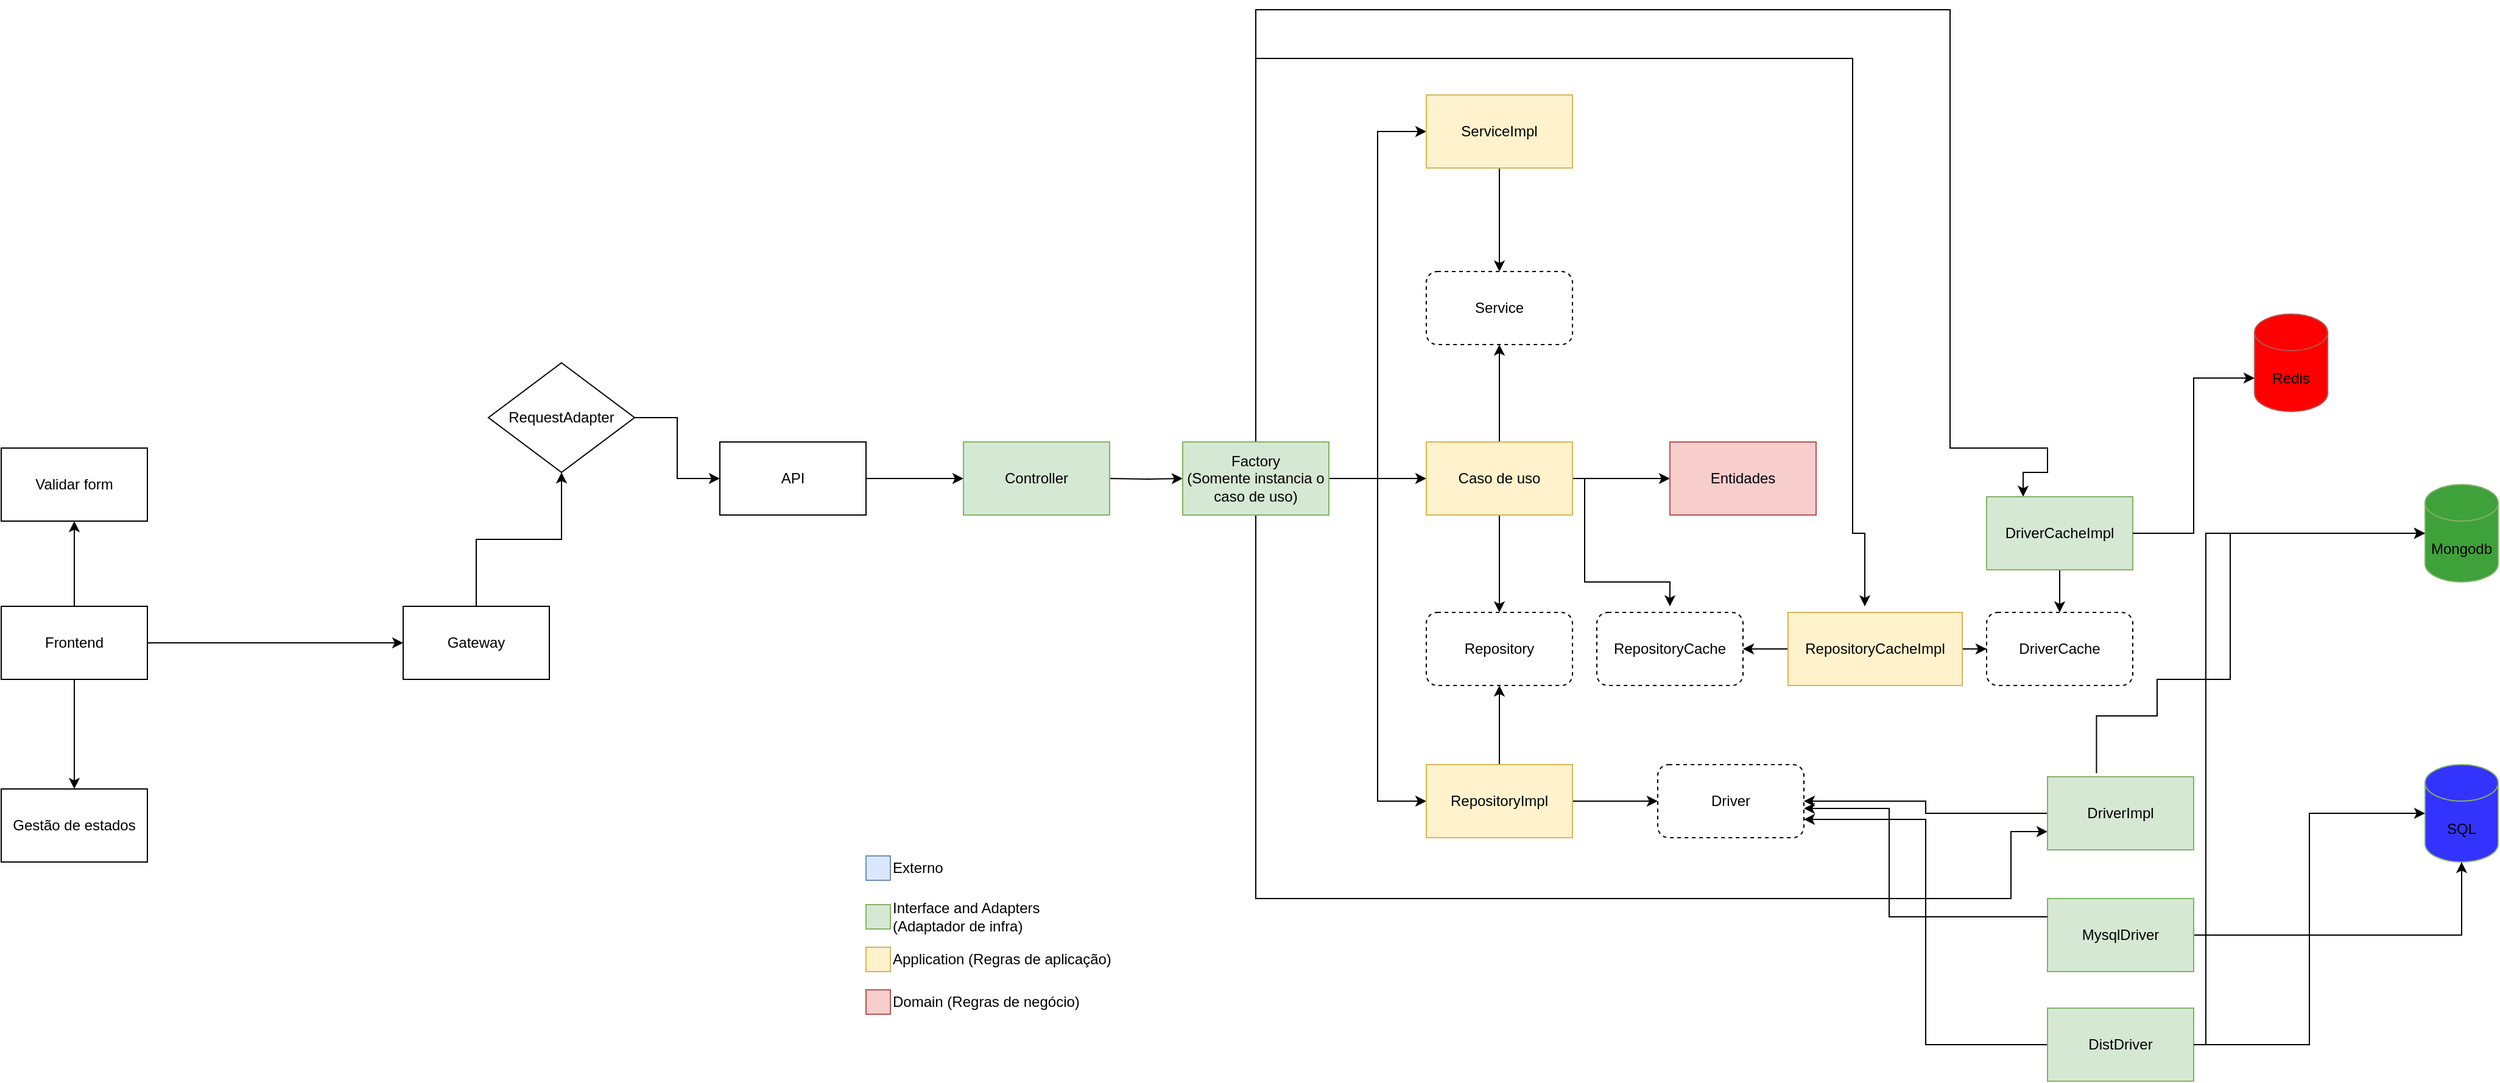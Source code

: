 <mxfile version="24.7.7" pages="3">
  <diagram name="System Design" id="6cRKRHS0Mt47kTxE4l_i">
    <mxGraphModel dx="3761" dy="1746" grid="1" gridSize="10" guides="1" tooltips="1" connect="1" arrows="1" fold="1" page="1" pageScale="1" pageWidth="827" pageHeight="1169" math="0" shadow="0">
      <root>
        <mxCell id="0" />
        <mxCell id="1" parent="0" />
        <mxCell id="pwcdmnD7WaS4--fHxF0F-2" value="" style="edgeStyle=orthogonalEdgeStyle;rounded=0;orthogonalLoop=1;jettySize=auto;html=1;" edge="1" parent="1" source="cg1SB6CZ1te5wW3aunCg-5" target="pwcdmnD7WaS4--fHxF0F-1">
          <mxGeometry relative="1" as="geometry" />
        </mxCell>
        <mxCell id="pwcdmnD7WaS4--fHxF0F-4" value="" style="edgeStyle=orthogonalEdgeStyle;rounded=0;orthogonalLoop=1;jettySize=auto;html=1;" edge="1" parent="1" source="cg1SB6CZ1te5wW3aunCg-5" target="pwcdmnD7WaS4--fHxF0F-3">
          <mxGeometry relative="1" as="geometry" />
        </mxCell>
        <mxCell id="pwcdmnD7WaS4--fHxF0F-6" value="" style="edgeStyle=orthogonalEdgeStyle;rounded=0;orthogonalLoop=1;jettySize=auto;html=1;" edge="1" parent="1" source="cg1SB6CZ1te5wW3aunCg-5" target="pwcdmnD7WaS4--fHxF0F-5">
          <mxGeometry relative="1" as="geometry" />
        </mxCell>
        <mxCell id="cg1SB6CZ1te5wW3aunCg-5" value="Frontend" style="rounded=0;whiteSpace=wrap;html=1;" parent="1" vertex="1">
          <mxGeometry x="-640" y="635" width="120" height="60" as="geometry" />
        </mxCell>
        <mxCell id="pwcdmnD7WaS4--fHxF0F-1" value="Validar form" style="rounded=0;whiteSpace=wrap;html=1;" vertex="1" parent="1">
          <mxGeometry x="-640" y="505" width="120" height="60" as="geometry" />
        </mxCell>
        <mxCell id="pwcdmnD7WaS4--fHxF0F-3" value="Gestão de estados" style="rounded=0;whiteSpace=wrap;html=1;" vertex="1" parent="1">
          <mxGeometry x="-640" y="785" width="120" height="60" as="geometry" />
        </mxCell>
        <mxCell id="pwcdmnD7WaS4--fHxF0F-8" value="" style="edgeStyle=orthogonalEdgeStyle;rounded=0;orthogonalLoop=1;jettySize=auto;html=1;" edge="1" parent="1" source="pwcdmnD7WaS4--fHxF0F-5" target="pwcdmnD7WaS4--fHxF0F-7">
          <mxGeometry relative="1" as="geometry" />
        </mxCell>
        <mxCell id="pwcdmnD7WaS4--fHxF0F-5" value="Gateway" style="rounded=0;whiteSpace=wrap;html=1;" vertex="1" parent="1">
          <mxGeometry x="-310" y="635" width="120" height="60" as="geometry" />
        </mxCell>
        <mxCell id="pwcdmnD7WaS4--fHxF0F-10" value="" style="edgeStyle=orthogonalEdgeStyle;rounded=0;orthogonalLoop=1;jettySize=auto;html=1;" edge="1" parent="1" source="pwcdmnD7WaS4--fHxF0F-7" target="pwcdmnD7WaS4--fHxF0F-9">
          <mxGeometry relative="1" as="geometry" />
        </mxCell>
        <mxCell id="pwcdmnD7WaS4--fHxF0F-7" value="RequestAdapter" style="rhombus;whiteSpace=wrap;html=1;rounded=0;" vertex="1" parent="1">
          <mxGeometry x="-240" y="435" width="120" height="90" as="geometry" />
        </mxCell>
        <mxCell id="pwcdmnD7WaS4--fHxF0F-12" value="" style="edgeStyle=orthogonalEdgeStyle;rounded=0;orthogonalLoop=1;jettySize=auto;html=1;" edge="1" parent="1" source="pwcdmnD7WaS4--fHxF0F-9" target="pwcdmnD7WaS4--fHxF0F-11">
          <mxGeometry relative="1" as="geometry" />
        </mxCell>
        <mxCell id="pwcdmnD7WaS4--fHxF0F-9" value="API" style="whiteSpace=wrap;html=1;rounded=0;" vertex="1" parent="1">
          <mxGeometry x="-50" y="500" width="120" height="60" as="geometry" />
        </mxCell>
        <mxCell id="pwcdmnD7WaS4--fHxF0F-14" value="" style="edgeStyle=orthogonalEdgeStyle;rounded=0;orthogonalLoop=1;jettySize=auto;html=1;" edge="1" parent="1" target="pwcdmnD7WaS4--fHxF0F-13">
          <mxGeometry relative="1" as="geometry">
            <mxPoint x="270" y="530" as="sourcePoint" />
          </mxGeometry>
        </mxCell>
        <mxCell id="pwcdmnD7WaS4--fHxF0F-11" value="Controller" style="whiteSpace=wrap;html=1;rounded=0;fillColor=#d5e8d4;strokeColor=#82b366;" vertex="1" parent="1">
          <mxGeometry x="150" y="500" width="120" height="60" as="geometry" />
        </mxCell>
        <mxCell id="pwcdmnD7WaS4--fHxF0F-16" value="" style="edgeStyle=orthogonalEdgeStyle;rounded=0;orthogonalLoop=1;jettySize=auto;html=1;" edge="1" parent="1" source="pwcdmnD7WaS4--fHxF0F-13" target="pwcdmnD7WaS4--fHxF0F-15">
          <mxGeometry relative="1" as="geometry" />
        </mxCell>
        <mxCell id="pwcdmnD7WaS4--fHxF0F-33" style="edgeStyle=orthogonalEdgeStyle;rounded=0;orthogonalLoop=1;jettySize=auto;html=1;entryX=0;entryY=0.5;entryDx=0;entryDy=0;" edge="1" parent="1" source="pwcdmnD7WaS4--fHxF0F-13" target="pwcdmnD7WaS4--fHxF0F-27">
          <mxGeometry relative="1" as="geometry" />
        </mxCell>
        <mxCell id="pwcdmnD7WaS4--fHxF0F-34" style="edgeStyle=orthogonalEdgeStyle;rounded=0;orthogonalLoop=1;jettySize=auto;html=1;entryX=0;entryY=0.5;entryDx=0;entryDy=0;" edge="1" parent="1" source="pwcdmnD7WaS4--fHxF0F-13" target="pwcdmnD7WaS4--fHxF0F-29">
          <mxGeometry relative="1" as="geometry" />
        </mxCell>
        <mxCell id="pwcdmnD7WaS4--fHxF0F-35" style="edgeStyle=orthogonalEdgeStyle;rounded=0;orthogonalLoop=1;jettySize=auto;html=1;entryX=0;entryY=0.75;entryDx=0;entryDy=0;" edge="1" parent="1" source="pwcdmnD7WaS4--fHxF0F-13" target="pwcdmnD7WaS4--fHxF0F-23">
          <mxGeometry relative="1" as="geometry">
            <Array as="points">
              <mxPoint x="390" y="875" />
              <mxPoint x="1010" y="875" />
              <mxPoint x="1010" y="820" />
            </Array>
          </mxGeometry>
        </mxCell>
        <mxCell id="pwcdmnD7WaS4--fHxF0F-46" style="edgeStyle=orthogonalEdgeStyle;rounded=0;orthogonalLoop=1;jettySize=auto;html=1;" edge="1" parent="1" source="pwcdmnD7WaS4--fHxF0F-13">
          <mxGeometry relative="1" as="geometry">
            <mxPoint x="890" y="635" as="targetPoint" />
            <Array as="points">
              <mxPoint x="390" y="185" />
              <mxPoint x="880" y="185" />
              <mxPoint x="880" y="575" />
              <mxPoint x="890" y="575" />
            </Array>
          </mxGeometry>
        </mxCell>
        <mxCell id="pwcdmnD7WaS4--fHxF0F-47" style="edgeStyle=orthogonalEdgeStyle;rounded=0;orthogonalLoop=1;jettySize=auto;html=1;entryX=0.25;entryY=0;entryDx=0;entryDy=0;" edge="1" parent="1" source="pwcdmnD7WaS4--fHxF0F-13" target="pwcdmnD7WaS4--fHxF0F-43">
          <mxGeometry relative="1" as="geometry">
            <Array as="points">
              <mxPoint x="390" y="145" />
              <mxPoint x="960" y="145" />
              <mxPoint x="960" y="505" />
              <mxPoint x="1040" y="505" />
              <mxPoint x="1040" y="525" />
              <mxPoint x="1020" y="525" />
            </Array>
          </mxGeometry>
        </mxCell>
        <mxCell id="pwcdmnD7WaS4--fHxF0F-13" value="Factory&lt;div&gt;(Somente instancia o caso de uso)&lt;/div&gt;" style="whiteSpace=wrap;html=1;rounded=0;fillColor=#d5e8d4;strokeColor=#82b366;" vertex="1" parent="1">
          <mxGeometry x="330" y="500" width="120" height="60" as="geometry" />
        </mxCell>
        <mxCell id="pwcdmnD7WaS4--fHxF0F-18" value="" style="edgeStyle=orthogonalEdgeStyle;rounded=0;orthogonalLoop=1;jettySize=auto;html=1;" edge="1" parent="1" source="pwcdmnD7WaS4--fHxF0F-15" target="pwcdmnD7WaS4--fHxF0F-17">
          <mxGeometry relative="1" as="geometry" />
        </mxCell>
        <mxCell id="pwcdmnD7WaS4--fHxF0F-20" value="" style="edgeStyle=orthogonalEdgeStyle;rounded=0;orthogonalLoop=1;jettySize=auto;html=1;" edge="1" parent="1" source="pwcdmnD7WaS4--fHxF0F-15" target="pwcdmnD7WaS4--fHxF0F-19">
          <mxGeometry relative="1" as="geometry" />
        </mxCell>
        <mxCell id="pwcdmnD7WaS4--fHxF0F-26" value="" style="edgeStyle=orthogonalEdgeStyle;rounded=0;orthogonalLoop=1;jettySize=auto;html=1;" edge="1" parent="1" source="pwcdmnD7WaS4--fHxF0F-15" target="pwcdmnD7WaS4--fHxF0F-25">
          <mxGeometry relative="1" as="geometry" />
        </mxCell>
        <mxCell id="pwcdmnD7WaS4--fHxF0F-38" style="edgeStyle=orthogonalEdgeStyle;rounded=0;orthogonalLoop=1;jettySize=auto;html=1;" edge="1" parent="1" source="pwcdmnD7WaS4--fHxF0F-15">
          <mxGeometry relative="1" as="geometry">
            <mxPoint x="730" y="635" as="targetPoint" />
            <Array as="points">
              <mxPoint x="660" y="530" />
              <mxPoint x="660" y="615" />
              <mxPoint x="730" y="615" />
            </Array>
          </mxGeometry>
        </mxCell>
        <mxCell id="pwcdmnD7WaS4--fHxF0F-15" value="Caso de uso" style="whiteSpace=wrap;html=1;rounded=0;fillColor=#fff2cc;strokeColor=#d6b656;" vertex="1" parent="1">
          <mxGeometry x="530" y="500" width="120" height="60" as="geometry" />
        </mxCell>
        <mxCell id="pwcdmnD7WaS4--fHxF0F-17" value="Service" style="whiteSpace=wrap;html=1;rounded=1;dashed=1;" vertex="1" parent="1">
          <mxGeometry x="530" y="360" width="120" height="60" as="geometry" />
        </mxCell>
        <mxCell id="pwcdmnD7WaS4--fHxF0F-22" style="edgeStyle=orthogonalEdgeStyle;rounded=0;orthogonalLoop=1;jettySize=auto;html=1;exitX=1;exitY=0.5;exitDx=0;exitDy=0;entryX=0;entryY=0.5;entryDx=0;entryDy=0;" edge="1" parent="1" source="pwcdmnD7WaS4--fHxF0F-29" target="pwcdmnD7WaS4--fHxF0F-31">
          <mxGeometry relative="1" as="geometry">
            <mxPoint x="730" y="670" as="targetPoint" />
          </mxGeometry>
        </mxCell>
        <mxCell id="pwcdmnD7WaS4--fHxF0F-19" value="Repository" style="whiteSpace=wrap;html=1;rounded=1;dashed=1;" vertex="1" parent="1">
          <mxGeometry x="530" y="640" width="120" height="60" as="geometry" />
        </mxCell>
        <mxCell id="pwcdmnD7WaS4--fHxF0F-21" value="Mongodb" style="shape=cylinder3;whiteSpace=wrap;html=1;boundedLbl=1;backgroundOutline=1;size=15;fillColor=#3fa13a;strokeColor=#82b366;" vertex="1" parent="1">
          <mxGeometry x="1350" y="535" width="60" height="80" as="geometry" />
        </mxCell>
        <mxCell id="pwcdmnD7WaS4--fHxF0F-32" style="edgeStyle=orthogonalEdgeStyle;rounded=0;orthogonalLoop=1;jettySize=auto;html=1;entryX=1;entryY=0.5;entryDx=0;entryDy=0;" edge="1" parent="1" source="pwcdmnD7WaS4--fHxF0F-23" target="pwcdmnD7WaS4--fHxF0F-31">
          <mxGeometry relative="1" as="geometry" />
        </mxCell>
        <mxCell id="pwcdmnD7WaS4--fHxF0F-23" value="DriverImpl" style="whiteSpace=wrap;html=1;rounded=0;fillColor=#d5e8d4;strokeColor=#82b366;" vertex="1" parent="1">
          <mxGeometry x="1040" y="775" width="120" height="60" as="geometry" />
        </mxCell>
        <mxCell id="pwcdmnD7WaS4--fHxF0F-24" style="edgeStyle=orthogonalEdgeStyle;rounded=0;orthogonalLoop=1;jettySize=auto;html=1;entryX=0;entryY=0.5;entryDx=0;entryDy=0;entryPerimeter=0;exitX=0.335;exitY=-0.05;exitDx=0;exitDy=0;exitPerimeter=0;" edge="1" parent="1" source="pwcdmnD7WaS4--fHxF0F-23" target="pwcdmnD7WaS4--fHxF0F-21">
          <mxGeometry relative="1" as="geometry">
            <mxPoint x="1120.0" y="765" as="sourcePoint" />
            <Array as="points">
              <mxPoint x="1080" y="725" />
              <mxPoint x="1130" y="725" />
              <mxPoint x="1130" y="695" />
              <mxPoint x="1190" y="695" />
              <mxPoint x="1190" y="575" />
            </Array>
          </mxGeometry>
        </mxCell>
        <mxCell id="pwcdmnD7WaS4--fHxF0F-25" value="Entidades" style="whiteSpace=wrap;html=1;rounded=0;fillColor=#f8cecc;strokeColor=#b85450;" vertex="1" parent="1">
          <mxGeometry x="730" y="500" width="120" height="60" as="geometry" />
        </mxCell>
        <mxCell id="pwcdmnD7WaS4--fHxF0F-28" style="edgeStyle=orthogonalEdgeStyle;rounded=0;orthogonalLoop=1;jettySize=auto;html=1;entryX=0.5;entryY=0;entryDx=0;entryDy=0;" edge="1" parent="1" source="pwcdmnD7WaS4--fHxF0F-27" target="pwcdmnD7WaS4--fHxF0F-17">
          <mxGeometry relative="1" as="geometry" />
        </mxCell>
        <mxCell id="pwcdmnD7WaS4--fHxF0F-27" value="ServiceImpl" style="whiteSpace=wrap;html=1;rounded=0;fillColor=#fff2cc;strokeColor=#d6b656;" vertex="1" parent="1">
          <mxGeometry x="530" y="215" width="120" height="60" as="geometry" />
        </mxCell>
        <mxCell id="pwcdmnD7WaS4--fHxF0F-30" style="edgeStyle=orthogonalEdgeStyle;rounded=0;orthogonalLoop=1;jettySize=auto;html=1;entryX=0.5;entryY=1;entryDx=0;entryDy=0;" edge="1" parent="1" source="pwcdmnD7WaS4--fHxF0F-29" target="pwcdmnD7WaS4--fHxF0F-19">
          <mxGeometry relative="1" as="geometry" />
        </mxCell>
        <mxCell id="pwcdmnD7WaS4--fHxF0F-29" value="RepositoryImpl" style="whiteSpace=wrap;html=1;rounded=0;fillColor=#fff2cc;strokeColor=#d6b656;" vertex="1" parent="1">
          <mxGeometry x="530" y="765" width="120" height="60" as="geometry" />
        </mxCell>
        <mxCell id="pwcdmnD7WaS4--fHxF0F-31" value="Driver" style="whiteSpace=wrap;html=1;rounded=1;dashed=1;" vertex="1" parent="1">
          <mxGeometry x="720" y="765" width="120" height="60" as="geometry" />
        </mxCell>
        <mxCell id="pwcdmnD7WaS4--fHxF0F-36" value="Redis" style="shape=cylinder3;whiteSpace=wrap;html=1;boundedLbl=1;backgroundOutline=1;size=15;fillColor=#FF0000;strokeColor=#b85450;" vertex="1" parent="1">
          <mxGeometry x="1210" y="395" width="60" height="80" as="geometry" />
        </mxCell>
        <mxCell id="pwcdmnD7WaS4--fHxF0F-37" value="RepositoryCache" style="whiteSpace=wrap;html=1;rounded=1;dashed=1;" vertex="1" parent="1">
          <mxGeometry x="670" y="640" width="120" height="60" as="geometry" />
        </mxCell>
        <mxCell id="pwcdmnD7WaS4--fHxF0F-40" style="edgeStyle=orthogonalEdgeStyle;rounded=0;orthogonalLoop=1;jettySize=auto;html=1;entryX=1;entryY=0.5;entryDx=0;entryDy=0;" edge="1" parent="1" source="pwcdmnD7WaS4--fHxF0F-39" target="pwcdmnD7WaS4--fHxF0F-37">
          <mxGeometry relative="1" as="geometry" />
        </mxCell>
        <mxCell id="pwcdmnD7WaS4--fHxF0F-42" value="" style="edgeStyle=orthogonalEdgeStyle;rounded=0;orthogonalLoop=1;jettySize=auto;html=1;" edge="1" parent="1" source="pwcdmnD7WaS4--fHxF0F-39" target="pwcdmnD7WaS4--fHxF0F-41">
          <mxGeometry relative="1" as="geometry" />
        </mxCell>
        <mxCell id="pwcdmnD7WaS4--fHxF0F-39" value="RepositoryCacheImpl" style="whiteSpace=wrap;html=1;rounded=0;fillColor=#fff2cc;strokeColor=#d6b656;" vertex="1" parent="1">
          <mxGeometry x="827" y="640" width="143" height="60" as="geometry" />
        </mxCell>
        <mxCell id="pwcdmnD7WaS4--fHxF0F-41" value="DriverCache" style="whiteSpace=wrap;html=1;rounded=1;dashed=1;" vertex="1" parent="1">
          <mxGeometry x="990" y="640" width="120" height="60" as="geometry" />
        </mxCell>
        <mxCell id="pwcdmnD7WaS4--fHxF0F-44" style="edgeStyle=orthogonalEdgeStyle;rounded=0;orthogonalLoop=1;jettySize=auto;html=1;" edge="1" parent="1" source="pwcdmnD7WaS4--fHxF0F-43" target="pwcdmnD7WaS4--fHxF0F-41">
          <mxGeometry relative="1" as="geometry">
            <mxPoint x="1040.0" y="635" as="targetPoint" />
          </mxGeometry>
        </mxCell>
        <mxCell id="pwcdmnD7WaS4--fHxF0F-43" value="DriverCacheImpl" style="whiteSpace=wrap;html=1;rounded=0;fillColor=#d5e8d4;strokeColor=#82b366;" vertex="1" parent="1">
          <mxGeometry x="990" y="545" width="120" height="60" as="geometry" />
        </mxCell>
        <mxCell id="pwcdmnD7WaS4--fHxF0F-45" style="edgeStyle=orthogonalEdgeStyle;rounded=0;orthogonalLoop=1;jettySize=auto;html=1;entryX=0;entryY=0;entryDx=0;entryDy=52.5;entryPerimeter=0;" edge="1" parent="1" source="pwcdmnD7WaS4--fHxF0F-43" target="pwcdmnD7WaS4--fHxF0F-36">
          <mxGeometry relative="1" as="geometry" />
        </mxCell>
        <mxCell id="pwcdmnD7WaS4--fHxF0F-50" value="" style="group" vertex="1" connectable="0" parent="1">
          <mxGeometry x="70" y="910" width="210" height="30" as="geometry" />
        </mxCell>
        <mxCell id="pwcdmnD7WaS4--fHxF0F-48" value="" style="whiteSpace=wrap;html=1;aspect=fixed;fillColor=#fff2cc;strokeColor=#d6b656;" vertex="1" parent="pwcdmnD7WaS4--fHxF0F-50">
          <mxGeometry y="5" width="20" height="20" as="geometry" />
        </mxCell>
        <mxCell id="pwcdmnD7WaS4--fHxF0F-49" value="Application (Regras de aplicação)" style="text;html=1;align=left;verticalAlign=middle;whiteSpace=wrap;rounded=0;" vertex="1" parent="pwcdmnD7WaS4--fHxF0F-50">
          <mxGeometry x="20" width="190" height="30" as="geometry" />
        </mxCell>
        <mxCell id="pwcdmnD7WaS4--fHxF0F-51" value="" style="group" vertex="1" connectable="0" parent="1">
          <mxGeometry x="70" y="945" width="200" height="30" as="geometry" />
        </mxCell>
        <mxCell id="pwcdmnD7WaS4--fHxF0F-52" value="" style="whiteSpace=wrap;html=1;aspect=fixed;fillColor=#f8cecc;strokeColor=#b85450;" vertex="1" parent="pwcdmnD7WaS4--fHxF0F-51">
          <mxGeometry y="5" width="20" height="20" as="geometry" />
        </mxCell>
        <mxCell id="pwcdmnD7WaS4--fHxF0F-53" value="Domain (Regras de negócio)" style="text;html=1;align=left;verticalAlign=middle;whiteSpace=wrap;rounded=0;" vertex="1" parent="pwcdmnD7WaS4--fHxF0F-51">
          <mxGeometry x="20" width="180" height="30" as="geometry" />
        </mxCell>
        <mxCell id="pwcdmnD7WaS4--fHxF0F-54" value="" style="group" vertex="1" connectable="0" parent="1">
          <mxGeometry x="70" y="875" width="200" height="30" as="geometry" />
        </mxCell>
        <mxCell id="pwcdmnD7WaS4--fHxF0F-55" value="" style="whiteSpace=wrap;html=1;aspect=fixed;fillColor=#d5e8d4;strokeColor=#82b366;" vertex="1" parent="pwcdmnD7WaS4--fHxF0F-54">
          <mxGeometry y="5" width="20" height="20" as="geometry" />
        </mxCell>
        <mxCell id="pwcdmnD7WaS4--fHxF0F-56" value="Interface and Adapters (Adaptador de infra)" style="text;html=1;align=left;verticalAlign=middle;whiteSpace=wrap;rounded=0;" vertex="1" parent="pwcdmnD7WaS4--fHxF0F-54">
          <mxGeometry x="20" width="180" height="30" as="geometry" />
        </mxCell>
        <mxCell id="pwcdmnD7WaS4--fHxF0F-57" value="" style="group" vertex="1" connectable="0" parent="1">
          <mxGeometry x="70" y="835" width="200" height="30" as="geometry" />
        </mxCell>
        <mxCell id="pwcdmnD7WaS4--fHxF0F-58" value="" style="whiteSpace=wrap;html=1;aspect=fixed;fillColor=#dae8fc;strokeColor=#6c8ebf;" vertex="1" parent="pwcdmnD7WaS4--fHxF0F-57">
          <mxGeometry y="5" width="20" height="20" as="geometry" />
        </mxCell>
        <mxCell id="pwcdmnD7WaS4--fHxF0F-59" value="Externo" style="text;html=1;align=left;verticalAlign=middle;whiteSpace=wrap;rounded=0;" vertex="1" parent="pwcdmnD7WaS4--fHxF0F-57">
          <mxGeometry x="20" width="180" height="30" as="geometry" />
        </mxCell>
        <mxCell id="pwcdmnD7WaS4--fHxF0F-60" value="SQL" style="shape=cylinder3;whiteSpace=wrap;html=1;boundedLbl=1;backgroundOutline=1;size=15;fillColor=#3333FF;strokeColor=#82b366;" vertex="1" parent="1">
          <mxGeometry x="1350" y="765" width="60" height="80" as="geometry" />
        </mxCell>
        <mxCell id="pwcdmnD7WaS4--fHxF0F-63" style="edgeStyle=orthogonalEdgeStyle;rounded=0;orthogonalLoop=1;jettySize=auto;html=1;" edge="1" parent="1" source="pwcdmnD7WaS4--fHxF0F-61" target="pwcdmnD7WaS4--fHxF0F-60">
          <mxGeometry relative="1" as="geometry" />
        </mxCell>
        <mxCell id="pwcdmnD7WaS4--fHxF0F-61" value="MysqlDriver" style="whiteSpace=wrap;html=1;rounded=0;fillColor=#d5e8d4;strokeColor=#82b366;" vertex="1" parent="1">
          <mxGeometry x="1040" y="875" width="120" height="60" as="geometry" />
        </mxCell>
        <mxCell id="pwcdmnD7WaS4--fHxF0F-62" style="edgeStyle=orthogonalEdgeStyle;rounded=0;orthogonalLoop=1;jettySize=auto;html=1;" edge="1" parent="1" source="pwcdmnD7WaS4--fHxF0F-61">
          <mxGeometry relative="1" as="geometry">
            <mxPoint x="840" y="801" as="targetPoint" />
            <Array as="points">
              <mxPoint x="910" y="890" />
              <mxPoint x="910" y="801" />
            </Array>
          </mxGeometry>
        </mxCell>
        <mxCell id="pwcdmnD7WaS4--fHxF0F-66" style="edgeStyle=orthogonalEdgeStyle;rounded=0;orthogonalLoop=1;jettySize=auto;html=1;" edge="1" parent="1" source="pwcdmnD7WaS4--fHxF0F-64" target="pwcdmnD7WaS4--fHxF0F-21">
          <mxGeometry relative="1" as="geometry">
            <Array as="points">
              <mxPoint x="1170" y="995" />
              <mxPoint x="1170" y="575" />
            </Array>
          </mxGeometry>
        </mxCell>
        <mxCell id="pwcdmnD7WaS4--fHxF0F-67" style="edgeStyle=orthogonalEdgeStyle;rounded=0;orthogonalLoop=1;jettySize=auto;html=1;entryX=1;entryY=0.75;entryDx=0;entryDy=0;" edge="1" parent="1" source="pwcdmnD7WaS4--fHxF0F-64" target="pwcdmnD7WaS4--fHxF0F-31">
          <mxGeometry relative="1" as="geometry" />
        </mxCell>
        <mxCell id="pwcdmnD7WaS4--fHxF0F-64" value="DistDriver" style="whiteSpace=wrap;html=1;rounded=0;fillColor=#d5e8d4;strokeColor=#82b366;" vertex="1" parent="1">
          <mxGeometry x="1040" y="965" width="120" height="60" as="geometry" />
        </mxCell>
        <mxCell id="pwcdmnD7WaS4--fHxF0F-65" style="edgeStyle=orthogonalEdgeStyle;rounded=0;orthogonalLoop=1;jettySize=auto;html=1;entryX=0;entryY=0.5;entryDx=0;entryDy=0;entryPerimeter=0;" edge="1" parent="1" source="pwcdmnD7WaS4--fHxF0F-64" target="pwcdmnD7WaS4--fHxF0F-60">
          <mxGeometry relative="1" as="geometry" />
        </mxCell>
      </root>
    </mxGraphModel>
  </diagram>
  <diagram id="CxGFeMLJ4YCKekeQqsJd" name="Create Transaction">
    <mxGraphModel dx="3243" dy="1438" grid="1" gridSize="10" guides="1" tooltips="1" connect="1" arrows="1" fold="1" page="1" pageScale="1" pageWidth="827" pageHeight="1169" math="0" shadow="0">
      <root>
        <mxCell id="0" />
        <mxCell id="1" parent="0" />
        <mxCell id="wO7UBdRtZMk428tNmYMI-1" value="" style="rounded=0;whiteSpace=wrap;html=1;fillColor=none;dashed=1;" vertex="1" parent="1">
          <mxGeometry x="-170" y="980" width="1820" height="1380" as="geometry" />
        </mxCell>
        <mxCell id="wO7UBdRtZMk428tNmYMI-2" value="" style="rounded=0;whiteSpace=wrap;html=1;fillColor=none;dashed=1;" vertex="1" parent="1">
          <mxGeometry x="440" y="1050" width="1130" height="1280" as="geometry" />
        </mxCell>
        <mxCell id="wO7UBdRtZMk428tNmYMI-3" value="" style="group" vertex="1" connectable="0" parent="1">
          <mxGeometry x="530" y="1430" width="720" height="620" as="geometry" />
        </mxCell>
        <mxCell id="wO7UBdRtZMk428tNmYMI-4" value="" style="rounded=0;whiteSpace=wrap;html=1;fillColor=none;dashed=1;" vertex="1" parent="wO7UBdRtZMk428tNmYMI-3">
          <mxGeometry y="30" width="720" height="590" as="geometry" />
        </mxCell>
        <mxCell id="wO7UBdRtZMk428tNmYMI-5" value="Unitario" style="text;html=1;align=center;verticalAlign=middle;whiteSpace=wrap;rounded=0;" vertex="1" parent="wO7UBdRtZMk428tNmYMI-3">
          <mxGeometry x="657.391" width="62.609" height="30" as="geometry" />
        </mxCell>
        <mxCell id="wO7UBdRtZMk428tNmYMI-6" value="" style="edgeStyle=orthogonalEdgeStyle;rounded=0;orthogonalLoop=1;jettySize=auto;html=1;" edge="1" parent="1" source="wO7UBdRtZMk428tNmYMI-15" target="wO7UBdRtZMk428tNmYMI-17">
          <mxGeometry relative="1" as="geometry" />
        </mxCell>
        <mxCell id="wO7UBdRtZMk428tNmYMI-7" value="workspaceId" style="edgeLabel;html=1;align=center;verticalAlign=middle;resizable=0;points=[];" vertex="1" connectable="0" parent="wO7UBdRtZMk428tNmYMI-6">
          <mxGeometry x="-0.485" y="1" relative="1" as="geometry">
            <mxPoint as="offset" />
          </mxGeometry>
        </mxCell>
        <mxCell id="wO7UBdRtZMk428tNmYMI-8" value="" style="edgeStyle=orthogonalEdgeStyle;rounded=0;orthogonalLoop=1;jettySize=auto;html=1;" edge="1" parent="1" source="wO7UBdRtZMk428tNmYMI-15" target="wO7UBdRtZMk428tNmYMI-18">
          <mxGeometry relative="1" as="geometry" />
        </mxCell>
        <mxCell id="wO7UBdRtZMk428tNmYMI-9" style="edgeStyle=orthogonalEdgeStyle;rounded=0;orthogonalLoop=1;jettySize=auto;html=1;entryX=0.5;entryY=1;entryDx=0;entryDy=0;" edge="1" parent="1" source="wO7UBdRtZMk428tNmYMI-15" target="wO7UBdRtZMk428tNmYMI-19">
          <mxGeometry relative="1" as="geometry">
            <Array as="points">
              <mxPoint x="757" y="1610" />
              <mxPoint x="800" y="1610" />
              <mxPoint x="800" y="1555" />
            </Array>
          </mxGeometry>
        </mxCell>
        <mxCell id="wO7UBdRtZMk428tNmYMI-10" value="Sequence" style="edgeLabel;html=1;align=center;verticalAlign=middle;resizable=0;points=[];" vertex="1" connectable="0" parent="wO7UBdRtZMk428tNmYMI-9">
          <mxGeometry x="0.01" relative="1" as="geometry">
            <mxPoint as="offset" />
          </mxGeometry>
        </mxCell>
        <mxCell id="wO7UBdRtZMk428tNmYMI-11" style="edgeStyle=orthogonalEdgeStyle;rounded=0;orthogonalLoop=1;jettySize=auto;html=1;entryX=0.5;entryY=1;entryDx=0;entryDy=0;" edge="1" parent="1" source="wO7UBdRtZMk428tNmYMI-15" target="wO7UBdRtZMk428tNmYMI-20">
          <mxGeometry relative="1" as="geometry">
            <Array as="points">
              <mxPoint x="757" y="1720" />
              <mxPoint x="970" y="1720" />
              <mxPoint x="970" y="1555" />
            </Array>
          </mxGeometry>
        </mxCell>
        <mxCell id="wO7UBdRtZMk428tNmYMI-12" value="CostCenterId" style="edgeLabel;html=1;align=center;verticalAlign=middle;resizable=0;points=[];" vertex="1" connectable="0" parent="wO7UBdRtZMk428tNmYMI-11">
          <mxGeometry x="0.033" y="-1" relative="1" as="geometry">
            <mxPoint as="offset" />
          </mxGeometry>
        </mxCell>
        <mxCell id="wO7UBdRtZMk428tNmYMI-13" style="edgeStyle=orthogonalEdgeStyle;rounded=0;orthogonalLoop=1;jettySize=auto;html=1;entryX=0.5;entryY=0;entryDx=0;entryDy=0;" edge="1" parent="1" source="wO7UBdRtZMk428tNmYMI-15" target="wO7UBdRtZMk428tNmYMI-21">
          <mxGeometry relative="1" as="geometry">
            <mxPoint x="740" y="1930" as="targetPoint" />
          </mxGeometry>
        </mxCell>
        <mxCell id="wO7UBdRtZMk428tNmYMI-14" value="UserId&lt;div&gt;WorkspaceId&lt;/div&gt;" style="edgeLabel;html=1;align=center;verticalAlign=middle;resizable=0;points=[];" vertex="1" connectable="0" parent="wO7UBdRtZMk428tNmYMI-13">
          <mxGeometry x="-0.33" y="1" relative="1" as="geometry">
            <mxPoint as="offset" />
          </mxGeometry>
        </mxCell>
        <mxCell id="wO7UBdRtZMk428tNmYMI-15" value="CreateTransaction" style="whiteSpace=wrap;html=1;rounded=0;fillColor=#fff2cc;strokeColor=#d6b656;" vertex="1" parent="1">
          <mxGeometry x="680" y="1780" width="120" height="60" as="geometry" />
        </mxCell>
        <mxCell id="wO7UBdRtZMk428tNmYMI-16" style="edgeStyle=orthogonalEdgeStyle;rounded=0;orthogonalLoop=1;jettySize=auto;html=1;entryX=0;entryY=0.5;entryDx=0;entryDy=0;exitX=0.003;exitY=0.416;exitDx=0;exitDy=0;exitPerimeter=0;" edge="1" parent="1" source="wO7UBdRtZMk428tNmYMI-2" target="wO7UBdRtZMk428tNmYMI-15">
          <mxGeometry relative="1" as="geometry">
            <mxPoint x="580" y="1695" as="sourcePoint" />
            <Array as="points">
              <mxPoint x="443" y="1590" />
              <mxPoint x="510" y="1590" />
              <mxPoint x="510" y="1810" />
            </Array>
          </mxGeometry>
        </mxCell>
        <mxCell id="wO7UBdRtZMk428tNmYMI-17" value="WorkspaceRepository&lt;div&gt;(retrieve)&lt;/div&gt;" style="whiteSpace=wrap;html=1;rounded=1;dashed=1;" vertex="1" parent="1">
          <mxGeometry x="560" y="1495" width="143" height="60" as="geometry" />
        </mxCell>
        <mxCell id="wO7UBdRtZMk428tNmYMI-18" value="Transaction" style="whiteSpace=wrap;html=1;fillColor=#f8cecc;strokeColor=#b85450;rounded=0;" vertex="1" parent="1">
          <mxGeometry x="960" y="1770" width="120" height="60" as="geometry" />
        </mxCell>
        <mxCell id="wO7UBdRtZMk428tNmYMI-19" value="AccountPlanRepository&lt;div&gt;(retrieveBySequence)&lt;/div&gt;" style="whiteSpace=wrap;html=1;rounded=1;dashed=1;" vertex="1" parent="1">
          <mxGeometry x="730" y="1495" width="143" height="60" as="geometry" />
        </mxCell>
        <mxCell id="wO7UBdRtZMk428tNmYMI-20" value="CostCenterRepository&lt;div&gt;(retrieve)&lt;/div&gt;" style="whiteSpace=wrap;html=1;rounded=1;dashed=1;" vertex="1" parent="1">
          <mxGeometry x="900" y="1495" width="143" height="60" as="geometry" />
        </mxCell>
        <mxCell id="wO7UBdRtZMk428tNmYMI-21" value="VerifyPermissionUser" style="whiteSpace=wrap;html=1;rounded=1;dashed=1;" vertex="1" parent="1">
          <mxGeometry x="668.5" y="1940" width="143" height="60" as="geometry" />
        </mxCell>
        <mxCell id="wO7UBdRtZMk428tNmYMI-22" style="edgeStyle=orthogonalEdgeStyle;rounded=0;orthogonalLoop=1;jettySize=auto;html=1;" edge="1" parent="1" source="wO7UBdRtZMk428tNmYMI-24">
          <mxGeometry relative="1" as="geometry">
            <mxPoint x="740" y="2010" as="targetPoint" />
          </mxGeometry>
        </mxCell>
        <mxCell id="wO7UBdRtZMk428tNmYMI-23" style="edgeStyle=orthogonalEdgeStyle;rounded=0;orthogonalLoop=1;jettySize=auto;html=1;" edge="1" parent="1" source="wO7UBdRtZMk428tNmYMI-24" target="wO7UBdRtZMk428tNmYMI-25">
          <mxGeometry relative="1" as="geometry" />
        </mxCell>
        <mxCell id="wO7UBdRtZMk428tNmYMI-24" value="VerifyPermissionUser" style="whiteSpace=wrap;html=1;rounded=0;fillColor=#fff2cc;strokeColor=#d6b656;" vertex="1" parent="1">
          <mxGeometry x="680" y="2080" width="120" height="60" as="geometry" />
        </mxCell>
        <mxCell id="wO7UBdRtZMk428tNmYMI-25" value="UserRepository&lt;div&gt;(retrieve)&lt;/div&gt;" style="whiteSpace=wrap;html=1;rounded=1;dashed=1;" vertex="1" parent="1">
          <mxGeometry x="680" y="2190" width="143" height="60" as="geometry" />
        </mxCell>
        <mxCell id="wO7UBdRtZMk428tNmYMI-26" value="TransactionRepository" style="whiteSpace=wrap;html=1;rounded=1;dashed=1;" vertex="1" parent="1">
          <mxGeometry x="1070" y="1490" width="143" height="60" as="geometry" />
        </mxCell>
        <mxCell id="wO7UBdRtZMk428tNmYMI-27" style="edgeStyle=orthogonalEdgeStyle;rounded=0;orthogonalLoop=1;jettySize=auto;html=1;entryX=0.545;entryY=1.021;entryDx=0;entryDy=0;entryPerimeter=0;" edge="1" parent="1" source="wO7UBdRtZMk428tNmYMI-15" target="wO7UBdRtZMk428tNmYMI-26">
          <mxGeometry relative="1" as="geometry">
            <Array as="points">
              <mxPoint x="740" y="1750" />
              <mxPoint x="1148" y="1750" />
            </Array>
          </mxGeometry>
        </mxCell>
        <mxCell id="wO7UBdRtZMk428tNmYMI-28" value="Trasaction" style="edgeLabel;html=1;align=center;verticalAlign=middle;resizable=0;points=[];" vertex="1" connectable="0" parent="wO7UBdRtZMk428tNmYMI-27">
          <mxGeometry x="-0.169" y="-3" relative="1" as="geometry">
            <mxPoint as="offset" />
          </mxGeometry>
        </mxCell>
        <mxCell id="wO7UBdRtZMk428tNmYMI-29" value="" style="edgeStyle=orthogonalEdgeStyle;rounded=0;orthogonalLoop=1;jettySize=auto;html=1;" edge="1" parent="1" source="wO7UBdRtZMk428tNmYMI-30" target="wO7UBdRtZMk428tNmYMI-17">
          <mxGeometry relative="1" as="geometry" />
        </mxCell>
        <mxCell id="wO7UBdRtZMk428tNmYMI-30" value="WorkspaceRepository&lt;div&gt;(retrieve)&lt;/div&gt;" style="whiteSpace=wrap;html=1;rounded=0;fillColor=#fff2cc;strokeColor=#d6b656;" vertex="1" parent="1">
          <mxGeometry x="560" y="1370" width="143" height="60" as="geometry" />
        </mxCell>
        <mxCell id="wO7UBdRtZMk428tNmYMI-31" value="Integração" style="text;html=1;align=center;verticalAlign=middle;whiteSpace=wrap;rounded=0;" vertex="1" parent="1">
          <mxGeometry x="1510" y="1020" width="60" height="30" as="geometry" />
        </mxCell>
        <mxCell id="wO7UBdRtZMk428tNmYMI-32" value="" style="edgeStyle=orthogonalEdgeStyle;rounded=0;orthogonalLoop=1;jettySize=auto;html=1;" edge="1" parent="1" source="wO7UBdRtZMk428tNmYMI-33" target="wO7UBdRtZMk428tNmYMI-19">
          <mxGeometry relative="1" as="geometry" />
        </mxCell>
        <mxCell id="wO7UBdRtZMk428tNmYMI-33" value="AccountPlanRepository&lt;div&gt;(retrieveBySequence)&lt;/div&gt;" style="whiteSpace=wrap;html=1;rounded=0;fillColor=#fff2cc;strokeColor=default;" vertex="1" parent="1">
          <mxGeometry x="730" y="1370" width="143" height="60" as="geometry" />
        </mxCell>
        <mxCell id="wO7UBdRtZMk428tNmYMI-34" value="" style="edgeStyle=orthogonalEdgeStyle;rounded=0;orthogonalLoop=1;jettySize=auto;html=1;" edge="1" parent="1" source="wO7UBdRtZMk428tNmYMI-35" target="wO7UBdRtZMk428tNmYMI-20">
          <mxGeometry relative="1" as="geometry" />
        </mxCell>
        <mxCell id="wO7UBdRtZMk428tNmYMI-35" value="CostCenterRepository&lt;div&gt;(retrieve)&lt;/div&gt;" style="whiteSpace=wrap;html=1;rounded=0;fillColor=#fff2cc;strokeColor=#d6b656;" vertex="1" parent="1">
          <mxGeometry x="900" y="1370" width="143" height="60" as="geometry" />
        </mxCell>
        <mxCell id="wO7UBdRtZMk428tNmYMI-36" value="" style="edgeStyle=orthogonalEdgeStyle;rounded=0;orthogonalLoop=1;jettySize=auto;html=1;" edge="1" parent="1" source="wO7UBdRtZMk428tNmYMI-37" target="wO7UBdRtZMk428tNmYMI-26">
          <mxGeometry relative="1" as="geometry" />
        </mxCell>
        <mxCell id="wO7UBdRtZMk428tNmYMI-37" value="TransactionRepository" style="whiteSpace=wrap;html=1;rounded=0;fillColor=#fff2cc;strokeColor=#d6b656;" vertex="1" parent="1">
          <mxGeometry x="1070" y="1370" width="143" height="60" as="geometry" />
        </mxCell>
        <mxCell id="wO7UBdRtZMk428tNmYMI-38" style="edgeStyle=orthogonalEdgeStyle;rounded=0;orthogonalLoop=1;jettySize=auto;html=1;" edge="1" parent="1" source="wO7UBdRtZMk428tNmYMI-41" target="wO7UBdRtZMk428tNmYMI-33">
          <mxGeometry relative="1" as="geometry">
            <mxPoint x="869.5" y="1370" as="targetPoint" />
          </mxGeometry>
        </mxCell>
        <mxCell id="wO7UBdRtZMk428tNmYMI-39" style="edgeStyle=orthogonalEdgeStyle;rounded=0;orthogonalLoop=1;jettySize=auto;html=1;entryX=0.5;entryY=0;entryDx=0;entryDy=0;" edge="1" parent="1" source="wO7UBdRtZMk428tNmYMI-41" target="wO7UBdRtZMk428tNmYMI-30">
          <mxGeometry relative="1" as="geometry" />
        </mxCell>
        <mxCell id="wO7UBdRtZMk428tNmYMI-40" style="edgeStyle=orthogonalEdgeStyle;rounded=0;orthogonalLoop=1;jettySize=auto;html=1;" edge="1" parent="1" source="wO7UBdRtZMk428tNmYMI-41" target="wO7UBdRtZMk428tNmYMI-35">
          <mxGeometry relative="1" as="geometry" />
        </mxCell>
        <mxCell id="wO7UBdRtZMk428tNmYMI-41" value="MongoDBDatabaseConnection" style="whiteSpace=wrap;html=1;rounded=0;fillColor=#d5e8d4;strokeColor=#82b366;" vertex="1" parent="1">
          <mxGeometry x="1350" y="1300" width="200" height="60" as="geometry" />
        </mxCell>
        <mxCell id="wO7UBdRtZMk428tNmYMI-42" style="edgeStyle=orthogonalEdgeStyle;rounded=0;orthogonalLoop=1;jettySize=auto;html=1;entryX=0.555;entryY=-0.002;entryDx=0;entryDy=0;entryPerimeter=0;" edge="1" parent="1" source="wO7UBdRtZMk428tNmYMI-41" target="wO7UBdRtZMk428tNmYMI-37">
          <mxGeometry relative="1" as="geometry" />
        </mxCell>
        <mxCell id="wO7UBdRtZMk428tNmYMI-43" value="Mongodb" style="shape=cylinder3;whiteSpace=wrap;html=1;boundedLbl=1;backgroundOutline=1;size=15;fillColor=#3fa13a;strokeColor=#82b366;" vertex="1" parent="1">
          <mxGeometry x="1420" y="1140" width="60" height="80" as="geometry" />
        </mxCell>
        <mxCell id="wO7UBdRtZMk428tNmYMI-44" style="edgeStyle=orthogonalEdgeStyle;rounded=0;orthogonalLoop=1;jettySize=auto;html=1;entryX=0.5;entryY=1;entryDx=0;entryDy=0;entryPerimeter=0;" edge="1" parent="1" source="wO7UBdRtZMk428tNmYMI-41" target="wO7UBdRtZMk428tNmYMI-43">
          <mxGeometry relative="1" as="geometry">
            <Array as="points" />
          </mxGeometry>
        </mxCell>
        <mxCell id="wO7UBdRtZMk428tNmYMI-45" value="UserRepository" style="whiteSpace=wrap;html=1;rounded=0;fillColor=#fff2cc;strokeColor=#d6b656;" vertex="1" parent="1">
          <mxGeometry x="900" y="2260" width="143" height="60" as="geometry" />
        </mxCell>
        <mxCell id="wO7UBdRtZMk428tNmYMI-46" style="edgeStyle=orthogonalEdgeStyle;rounded=0;orthogonalLoop=1;jettySize=auto;html=1;entryX=0.459;entryY=0.982;entryDx=0;entryDy=0;entryPerimeter=0;" edge="1" parent="1" source="wO7UBdRtZMk428tNmYMI-45" target="wO7UBdRtZMk428tNmYMI-25">
          <mxGeometry relative="1" as="geometry" />
        </mxCell>
        <mxCell id="wO7UBdRtZMk428tNmYMI-47" style="edgeStyle=orthogonalEdgeStyle;rounded=0;orthogonalLoop=1;jettySize=auto;html=1;entryX=0.542;entryY=0.958;entryDx=0;entryDy=0;entryPerimeter=0;" edge="1" parent="1" source="wO7UBdRtZMk428tNmYMI-45" target="wO7UBdRtZMk428tNmYMI-41">
          <mxGeometry relative="1" as="geometry" />
        </mxCell>
        <mxCell id="wO7UBdRtZMk428tNmYMI-48" style="edgeStyle=orthogonalEdgeStyle;rounded=0;orthogonalLoop=1;jettySize=auto;html=1;entryX=0;entryY=0.5;entryDx=0;entryDy=0;" edge="1" parent="1" source="wO7UBdRtZMk428tNmYMI-49" target="wO7UBdRtZMk428tNmYMI-50">
          <mxGeometry relative="1" as="geometry" />
        </mxCell>
        <mxCell id="wO7UBdRtZMk428tNmYMI-49" value="Controller" style="whiteSpace=wrap;html=1;rounded=0;fillColor=#d5e8d4;strokeColor=#82b366;" vertex="1" parent="1">
          <mxGeometry x="80" y="1550" width="120" height="60" as="geometry" />
        </mxCell>
        <mxCell id="wO7UBdRtZMk428tNmYMI-50" value="Factory&lt;div&gt;(Somente instancia o caso de uso)&lt;/div&gt;" style="whiteSpace=wrap;html=1;rounded=0;fillColor=#d5e8d4;strokeColor=#82b366;" vertex="1" parent="1">
          <mxGeometry x="260" y="1550" width="120" height="60" as="geometry" />
        </mxCell>
        <mxCell id="wO7UBdRtZMk428tNmYMI-51" style="edgeStyle=orthogonalEdgeStyle;rounded=0;orthogonalLoop=1;jettySize=auto;html=1;entryX=0;entryY=0.42;entryDx=0;entryDy=0;entryPerimeter=0;" edge="1" parent="1" source="wO7UBdRtZMk428tNmYMI-50" target="wO7UBdRtZMk428tNmYMI-2">
          <mxGeometry relative="1" as="geometry" />
        </mxCell>
        <mxCell id="wO7UBdRtZMk428tNmYMI-52" style="edgeStyle=orthogonalEdgeStyle;rounded=0;orthogonalLoop=1;jettySize=auto;html=1;entryX=0;entryY=0.5;entryDx=0;entryDy=0;" edge="1" parent="1" source="wO7UBdRtZMk428tNmYMI-53" target="wO7UBdRtZMk428tNmYMI-49">
          <mxGeometry relative="1" as="geometry" />
        </mxCell>
        <mxCell id="wO7UBdRtZMk428tNmYMI-53" value="Servidor" style="whiteSpace=wrap;html=1;rounded=0;fillColor=#dae8fc;strokeColor=#6c8ebf;" vertex="1" parent="1">
          <mxGeometry x="-130" y="1550" width="120" height="60" as="geometry" />
        </mxCell>
        <mxCell id="wO7UBdRtZMk428tNmYMI-54" value="End2End" style="text;html=1;align=center;verticalAlign=middle;whiteSpace=wrap;rounded=0;" vertex="1" parent="1">
          <mxGeometry x="1590" y="950" width="60" height="30" as="geometry" />
        </mxCell>
      </root>
    </mxGraphModel>
  </diagram>
  <diagram id="lyffe0p_n-DRX0ftTV-Z" name="load-ofx">
    <mxGraphModel dx="1786" dy="1063" grid="1" gridSize="10" guides="1" tooltips="1" connect="1" arrows="1" fold="1" page="1" pageScale="1" pageWidth="827" pageHeight="1169" math="0" shadow="0">
      <root>
        <mxCell id="0" />
        <mxCell id="1" parent="0" />
        <mxCell id="pBDijXXGiYUgzFu7ML6Y-4" value="" style="edgeStyle=orthogonalEdgeStyle;rounded=0;orthogonalLoop=1;jettySize=auto;html=1;" edge="1" parent="1" source="pBDijXXGiYUgzFu7ML6Y-2" target="pBDijXXGiYUgzFu7ML6Y-3">
          <mxGeometry relative="1" as="geometry" />
        </mxCell>
        <mxCell id="pBDijXXGiYUgzFu7ML6Y-6" value="" style="edgeStyle=orthogonalEdgeStyle;rounded=0;orthogonalLoop=1;jettySize=auto;html=1;entryX=0.5;entryY=1;entryDx=0;entryDy=0;" edge="1" parent="1" source="pBDijXXGiYUgzFu7ML6Y-2" target="pBDijXXGiYUgzFu7ML6Y-7">
          <mxGeometry relative="1" as="geometry">
            <mxPoint x="410" y="470" as="targetPoint" />
          </mxGeometry>
        </mxCell>
        <mxCell id="pBDijXXGiYUgzFu7ML6Y-2" value="Load OFX" style="shape=module;align=left;spacingLeft=20;align=center;verticalAlign=middle;whiteSpace=wrap;html=1;fillColor=#fff2cc;strokeColor=#d6b656;" vertex="1" parent="1">
          <mxGeometry x="360" y="520" width="100" height="50" as="geometry" />
        </mxCell>
        <mxCell id="pBDijXXGiYUgzFu7ML6Y-3" value="Transaction" style="shape=module;align=left;spacingLeft=20;align=center;verticalAlign=middle;whiteSpace=wrap;html=1;fillColor=#f8cecc;strokeColor=#b85450;" vertex="1" parent="1">
          <mxGeometry x="360" y="610" width="100" height="50" as="geometry" />
        </mxCell>
        <mxCell id="pBDijXXGiYUgzFu7ML6Y-7" value="Transaction Repository" style="rounded=1;whiteSpace=wrap;html=1;dashed=1;" vertex="1" parent="1">
          <mxGeometry x="350" y="420" width="120" height="60" as="geometry" />
        </mxCell>
        <mxCell id="pBDijXXGiYUgzFu7ML6Y-9" value="" style="edgeStyle=orthogonalEdgeStyle;rounded=0;orthogonalLoop=1;jettySize=auto;html=1;" edge="1" parent="1" source="pBDijXXGiYUgzFu7ML6Y-8" target="pBDijXXGiYUgzFu7ML6Y-7">
          <mxGeometry relative="1" as="geometry" />
        </mxCell>
        <mxCell id="pBDijXXGiYUgzFu7ML6Y-12" value="" style="edgeStyle=orthogonalEdgeStyle;rounded=0;orthogonalLoop=1;jettySize=auto;html=1;" edge="1" parent="1" source="pBDijXXGiYUgzFu7ML6Y-8" target="pBDijXXGiYUgzFu7ML6Y-10">
          <mxGeometry relative="1" as="geometry" />
        </mxCell>
        <mxCell id="pBDijXXGiYUgzFu7ML6Y-8" value="Transaction Repository Database" style="shape=module;align=left;spacingLeft=20;align=center;verticalAlign=middle;whiteSpace=wrap;html=1;fillColor=#d5e8d4;strokeColor=#82b366;" vertex="1" parent="1">
          <mxGeometry x="350" y="330" width="120" height="50" as="geometry" />
        </mxCell>
        <mxCell id="pBDijXXGiYUgzFu7ML6Y-10" value="Database Driver" style="rounded=1;whiteSpace=wrap;html=1;dashed=1;" vertex="1" parent="1">
          <mxGeometry x="350" y="230" width="120" height="60" as="geometry" />
        </mxCell>
        <mxCell id="pBDijXXGiYUgzFu7ML6Y-14" value="" style="edgeStyle=orthogonalEdgeStyle;rounded=0;orthogonalLoop=1;jettySize=auto;html=1;" edge="1" parent="1" source="pBDijXXGiYUgzFu7ML6Y-13" target="pBDijXXGiYUgzFu7ML6Y-10">
          <mxGeometry relative="1" as="geometry" />
        </mxCell>
        <mxCell id="pBDijXXGiYUgzFu7ML6Y-16" value="" style="edgeStyle=orthogonalEdgeStyle;rounded=0;orthogonalLoop=1;jettySize=auto;html=1;" edge="1" parent="1" source="pBDijXXGiYUgzFu7ML6Y-13" target="pBDijXXGiYUgzFu7ML6Y-15">
          <mxGeometry relative="1" as="geometry" />
        </mxCell>
        <mxCell id="pBDijXXGiYUgzFu7ML6Y-13" value="Mongo Database Driver" style="shape=module;align=left;spacingLeft=20;align=center;verticalAlign=middle;whiteSpace=wrap;html=1;fillColor=#dae8fc;strokeColor=#6c8ebf;" vertex="1" parent="1">
          <mxGeometry x="350" y="140" width="120" height="50" as="geometry" />
        </mxCell>
        <mxCell id="pBDijXXGiYUgzFu7ML6Y-15" value="MongoDB" style="shape=cylinder3;whiteSpace=wrap;html=1;boundedLbl=1;backgroundOutline=1;size=15;fillColor=#d5e8d4;strokeColor=#82b366;" vertex="1" parent="1">
          <mxGeometry x="380" y="20" width="60" height="80" as="geometry" />
        </mxCell>
      </root>
    </mxGraphModel>
  </diagram>
</mxfile>
